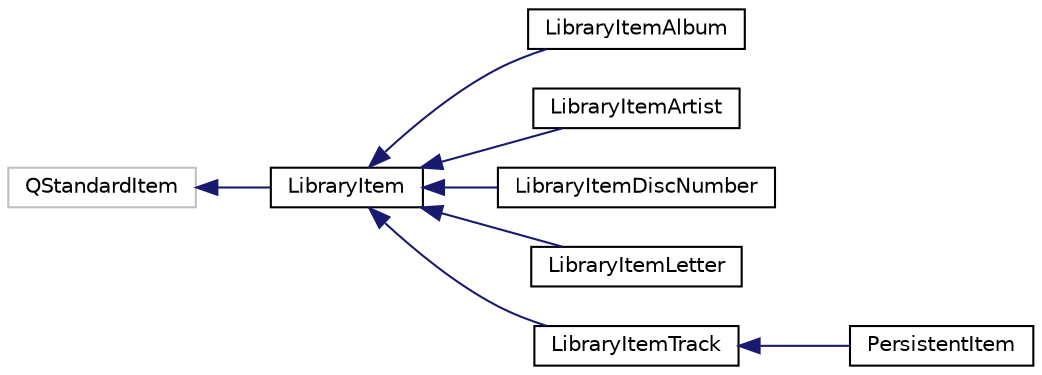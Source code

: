 digraph "Graphical Class Hierarchy"
{
  edge [fontname="Helvetica",fontsize="10",labelfontname="Helvetica",labelfontsize="10"];
  node [fontname="Helvetica",fontsize="10",shape=record];
  rankdir="LR";
  Node1 [label="QStandardItem",height=0.2,width=0.4,color="grey75", fillcolor="white", style="filled"];
  Node1 -> Node2 [dir="back",color="midnightblue",fontsize="10",style="solid",fontname="Helvetica"];
  Node2 [label="LibraryItem",height=0.2,width=0.4,color="black", fillcolor="white", style="filled",URL="$class_library_item.html"];
  Node2 -> Node3 [dir="back",color="midnightblue",fontsize="10",style="solid",fontname="Helvetica"];
  Node3 [label="LibraryItemAlbum",height=0.2,width=0.4,color="black", fillcolor="white", style="filled",URL="$class_library_item_album.html"];
  Node2 -> Node4 [dir="back",color="midnightblue",fontsize="10",style="solid",fontname="Helvetica"];
  Node4 [label="LibraryItemArtist",height=0.2,width=0.4,color="black", fillcolor="white", style="filled",URL="$class_library_item_artist.html"];
  Node2 -> Node5 [dir="back",color="midnightblue",fontsize="10",style="solid",fontname="Helvetica"];
  Node5 [label="LibraryItemDiscNumber",height=0.2,width=0.4,color="black", fillcolor="white", style="filled",URL="$class_library_item_disc_number.html"];
  Node2 -> Node6 [dir="back",color="midnightblue",fontsize="10",style="solid",fontname="Helvetica"];
  Node6 [label="LibraryItemLetter",height=0.2,width=0.4,color="black", fillcolor="white", style="filled",URL="$class_library_item_letter.html"];
  Node2 -> Node7 [dir="back",color="midnightblue",fontsize="10",style="solid",fontname="Helvetica"];
  Node7 [label="LibraryItemTrack",height=0.2,width=0.4,color="black", fillcolor="white", style="filled",URL="$class_library_item_track.html"];
  Node7 -> Node8 [dir="back",color="midnightblue",fontsize="10",style="solid",fontname="Helvetica"];
  Node8 [label="PersistentItem",height=0.2,width=0.4,color="black", fillcolor="white", style="filled",URL="$class_persistent_item.html"];
}
